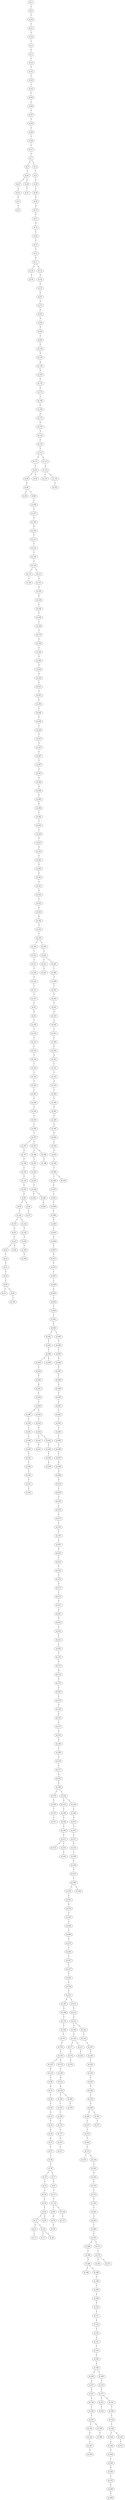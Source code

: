 graph GR{
id_0;
id_1;
id_2;
id_3;
id_4;
id_5;
id_6;
id_7;
id_8;
id_9;
id_10;
id_11;
id_12;
id_13;
id_14;
id_15;
id_16;
id_17;
id_18;
id_19;
id_20;
id_21;
id_22;
id_23;
id_24;
id_25;
id_26;
id_27;
id_28;
id_29;
id_30;
id_31;
id_32;
id_33;
id_34;
id_35;
id_36;
id_37;
id_38;
id_39;
id_40;
id_41;
id_42;
id_43;
id_44;
id_45;
id_46;
id_47;
id_48;
id_49;
id_50;
id_51;
id_52;
id_53;
id_54;
id_55;
id_56;
id_57;
id_58;
id_59;
id_60;
id_61;
id_62;
id_63;
id_64;
id_65;
id_66;
id_67;
id_68;
id_69;
id_70;
id_71;
id_72;
id_73;
id_74;
id_75;
id_76;
id_77;
id_78;
id_79;
id_80;
id_81;
id_82;
id_83;
id_84;
id_85;
id_86;
id_87;
id_88;
id_89;
id_90;
id_91;
id_92;
id_93;
id_94;
id_95;
id_96;
id_97;
id_98;
id_99;
id_100;
id_101;
id_102;
id_103;
id_104;
id_105;
id_106;
id_107;
id_108;
id_109;
id_110;
id_111;
id_112;
id_113;
id_114;
id_115;
id_116;
id_117;
id_118;
id_119;
id_120;
id_121;
id_122;
id_123;
id_124;
id_125;
id_126;
id_127;
id_128;
id_129;
id_130;
id_131;
id_132;
id_133;
id_134;
id_135;
id_136;
id_137;
id_138;
id_139;
id_140;
id_141;
id_142;
id_143;
id_144;
id_145;
id_146;
id_147;
id_148;
id_149;
id_150;
id_151;
id_152;
id_153;
id_154;
id_155;
id_156;
id_157;
id_158;
id_159;
id_160;
id_161;
id_162;
id_163;
id_164;
id_165;
id_166;
id_167;
id_168;
id_169;
id_170;
id_171;
id_172;
id_173;
id_174;
id_175;
id_176;
id_177;
id_178;
id_179;
id_180;
id_181;
id_182;
id_183;
id_184;
id_185;
id_186;
id_187;
id_188;
id_189;
id_190;
id_191;
id_192;
id_193;
id_194;
id_195;
id_196;
id_197;
id_198;
id_199;
id_200;
id_201;
id_202;
id_203;
id_204;
id_205;
id_206;
id_207;
id_208;
id_209;
id_210;
id_211;
id_212;
id_213;
id_214;
id_215;
id_216;
id_217;
id_218;
id_219;
id_220;
id_221;
id_222;
id_223;
id_224;
id_225;
id_226;
id_227;
id_228;
id_229;
id_230;
id_231;
id_232;
id_233;
id_234;
id_235;
id_236;
id_237;
id_238;
id_239;
id_240;
id_241;
id_242;
id_243;
id_244;
id_245;
id_246;
id_247;
id_248;
id_249;
id_250;
id_251;
id_252;
id_253;
id_254;
id_255;
id_256;
id_257;
id_258;
id_259;
id_260;
id_261;
id_262;
id_263;
id_264;
id_265;
id_266;
id_267;
id_268;
id_269;
id_270;
id_271;
id_272;
id_273;
id_274;
id_275;
id_276;
id_277;
id_278;
id_279;
id_280;
id_281;
id_282;
id_283;
id_284;
id_285;
id_286;
id_287;
id_288;
id_289;
id_290;
id_291;
id_292;
id_293;
id_294;
id_295;
id_296;
id_297;
id_298;
id_299;
id_300;
id_301;
id_302;
id_303;
id_304;
id_305;
id_306;
id_307;
id_308;
id_309;
id_310;
id_311;
id_312;
id_313;
id_314;
id_315;
id_316;
id_317;
id_318;
id_319;
id_320;
id_321;
id_322;
id_323;
id_324;
id_325;
id_326;
id_327;
id_328;
id_329;
id_330;
id_331;
id_332;
id_333;
id_334;
id_335;
id_336;
id_337;
id_338;
id_339;
id_340;
id_341;
id_342;
id_343;
id_344;
id_345;
id_346;
id_347;
id_348;
id_349;
id_350;
id_351;
id_352;
id_353;
id_354;
id_355;
id_356;
id_357;
id_358;
id_359;
id_360;
id_361;
id_362;
id_363;
id_364;
id_365;
id_366;
id_367;
id_368;
id_369;
id_370;
id_371;
id_372;
id_373;
id_374;
id_375;
id_376;
id_377;
id_378;
id_379;
id_380;
id_381;
id_382;
id_383;
id_384;
id_385;
id_386;
id_387;
id_388;
id_389;
id_390;
id_391;
id_392;
id_393;
id_394;
id_395;
id_396;
id_397;
id_398;
id_399;
id_400;
id_401;
id_402;
id_403;
id_404;
id_405;
id_406;
id_407;
id_408;
id_409;
id_410;
id_411;
id_412;
id_413;
id_414;
id_415;
id_416;
id_417;
id_418;
id_419;
id_420;
id_421;
id_422;
id_423;
id_424;
id_425;
id_426;
id_427;
id_428;
id_429;
id_430;
id_431;
id_432;
id_433;
id_434;
id_435;
id_436;
id_437;
id_438;
id_439;
id_440;
id_441;
id_442;
id_443;
id_444;
id_445;
id_446;
id_447;
id_448;
id_449;
id_450;
id_451;
id_452;
id_453;
id_454;
id_455;
id_456;
id_457;
id_458;
id_459;
id_460;
id_461;
id_462;
id_463;
id_464;
id_465;
id_466;
id_467;
id_468;
id_469;
id_470;
id_471;
id_472;
id_473;
id_474;
id_475;
id_476;
id_477;
id_478;
id_479;
id_480;
id_481;
id_482;
id_483;
id_484;
id_485;
id_486;
id_487;
id_488;
id_489;
id_490;
id_491;
id_492;
id_493;
id_494;
id_495;
id_496;
id_497;
id_498;
id_499;
id_1--id_0[label=1];
id_0--id_20[label=1];
id_20--id_21[label=1];
id_21--id_22[label=1];
id_22--id_2[label=1];
id_2--id_3[label=1];
id_3--id_23[label=1];
id_23--id_43[label=1];
id_43--id_44[label=1];
id_44--id_45[label=1];
id_45--id_65[label=1];
id_65--id_66[label=1];
id_66--id_67[label=1];
id_67--id_68[label=1];
id_68--id_48[label=1];
id_48--id_28[label=1];
id_28--id_27[label=1];
id_27--id_7[label=1];
id_7--id_6[label=1];
id_6--id_26[label=1];
id_26--id_25[label=1];
id_25--id_24[label=1];
id_24--id_4[label=1];
id_4--id_5[label=1];
id_26--id_46[label=1];
id_46--id_47[label=1];
id_7--id_8[label=1];
id_8--id_9[label=1];
id_9--id_29[label=1];
id_29--id_49[label=1];
id_49--id_50[label=1];
id_50--id_70[label=1];
id_70--id_71[label=1];
id_71--id_72[label=1];
id_72--id_52[label=1];
id_52--id_51[label=1];
id_51--id_31[label=1];
id_31--id_11[label=1];
id_11--id_12[label=1];
id_12--id_32[label=1];
id_32--id_33[label=1];
id_33--id_53[label=1];
id_53--id_73[label=1];
id_73--id_93[label=1];
id_93--id_94[label=1];
id_94--id_95[label=1];
id_95--id_96[label=1];
id_96--id_116[label=1];
id_116--id_136[label=1];
id_136--id_135[label=1];
id_135--id_155[label=1];
id_155--id_175[label=1];
id_175--id_174[label=1];
id_174--id_194[label=1];
id_194--id_193[label=1];
id_193--id_173[label=1];
id_173--id_153[label=1];
id_153--id_133[label=1];
id_133--id_132[label=1];
id_132--id_112[label=1];
id_112--id_111[label=1];
id_111--id_91[label=1];
id_91--id_92[label=1];
id_91--id_90[label=1];
id_90--id_89[label=1];
id_89--id_69[label=1];
id_89--id_88[label=1];
id_88--id_108[label=1];
id_108--id_107[label=1];
id_107--id_106[label=1];
id_106--id_126[label=1];
id_126--id_127[label=1];
id_127--id_128[label=1];
id_128--id_129[label=1];
id_129--id_130[label=1];
id_130--id_131[label=1];
id_131--id_151[label=1];
id_151--id_150[label=1];
id_150--id_149[label=1];
id_149--id_148[label=1];
id_148--id_168[label=1];
id_168--id_169[label=1];
id_169--id_170[label=1];
id_170--id_190[label=1];
id_190--id_189[label=1];
id_189--id_209[label=1];
id_209--id_229[label=1];
id_229--id_230[label=1];
id_230--id_231[label=1];
id_231--id_251[label=1];
id_251--id_250[label=1];
id_250--id_249[label=1];
id_249--id_248[label=1];
id_248--id_228[label=1];
id_228--id_227[label=1];
id_227--id_247[label=1];
id_247--id_267[label=1];
id_267--id_287[label=1];
id_287--id_307[label=1];
id_307--id_306[label=1];
id_306--id_286[label=1];
id_286--id_285[label=1];
id_285--id_284[label=1];
id_284--id_264[label=1];
id_264--id_244[label=1];
id_244--id_224[label=1];
id_224--id_223[label=1];
id_223--id_243[label=1];
id_243--id_263[label=1];
id_263--id_262[label=1];
id_262--id_261[label=1];
id_261--id_241[label=1];
id_241--id_242[label=1];
id_242--id_222[label=1];
id_222--id_202[label=1];
id_202--id_182[label=1];
id_182--id_181[label=1];
id_181--id_180[label=1];
id_180--id_160[label=1];
id_160--id_161[label=1];
id_161--id_141[label=1];
id_141--id_140[label=1];
id_140--id_120[label=1];
id_120--id_121[label=1];
id_121--id_101[label=1];
id_101--id_81[label=1];
id_81--id_82[label=1];
id_82--id_102[label=1];
id_102--id_122[label=1];
id_122--id_123[label=1];
id_123--id_143[label=1];
id_143--id_142[label=1];
id_142--id_162[label=1];
id_162--id_163[label=1];
id_163--id_183[label=1];
id_183--id_203[label=1];
id_203--id_204[label=1];
id_204--id_184[label=1];
id_184--id_185[label=1];
id_185--id_186[label=1];
id_186--id_187[label=1];
id_187--id_207[label=1];
id_207--id_208[label=1];
id_208--id_188[label=1];
id_207--id_206[label=1];
id_206--id_205[label=1];
id_205--id_225[label=1];
id_225--id_245[label=1];
id_245--id_246[label=1];
id_246--id_266[label=1];
id_266--id_265[label=1];
id_246--id_226[label=1];
id_187--id_167[label=1];
id_167--id_147[label=1];
id_147--id_146[label=1];
id_146--id_145[label=1];
id_145--id_125[label=1];
id_125--id_105[label=1];
id_105--id_85[label=1];
id_85--id_86[label=1];
id_86--id_87[label=1];
id_85--id_84[label=1];
id_84--id_104[label=1];
id_104--id_103[label=1];
id_103--id_83[label=1];
id_83--id_63[label=1];
id_63--id_62[label=1];
id_62--id_42[label=1];
id_42--id_41[label=1];
id_41--id_40[label=1];
id_40--id_60[label=1];
id_60--id_80[label=1];
id_80--id_100[label=1];
id_60--id_61[label=1];
id_63--id_64[label=1];
id_104--id_124[label=1];
id_124--id_144[label=1];
id_144--id_164[label=1];
id_164--id_165[label=1];
id_165--id_166[label=1];
id_180--id_200[label=1];
id_200--id_220[label=1];
id_220--id_240[label=1];
id_240--id_260[label=1];
id_260--id_280[label=1];
id_280--id_281[label=1];
id_281--id_282[label=1];
id_282--id_283[label=1];
id_283--id_303[label=1];
id_303--id_302[label=1];
id_302--id_301[label=1];
id_301--id_300[label=1];
id_300--id_320[label=1];
id_320--id_321[label=1];
id_321--id_322[label=1];
id_322--id_323[label=1];
id_323--id_343[label=1];
id_343--id_363[label=1];
id_363--id_364[label=1];
id_364--id_365[label=1];
id_365--id_385[label=1];
id_385--id_384[label=1];
id_384--id_404[label=1];
id_404--id_424[label=1];
id_424--id_425[label=1];
id_425--id_426[label=1];
id_426--id_406[label=1];
id_406--id_405[label=1];
id_406--id_386[label=1];
id_386--id_387[label=1];
id_387--id_367[label=1];
id_367--id_368[label=1];
id_368--id_388[label=1];
id_388--id_389[label=1];
id_389--id_409[label=1];
id_409--id_408[label=1];
id_408--id_407[label=1];
id_407--id_427[label=1];
id_427--id_447[label=1];
id_447--id_467[label=1];
id_467--id_466[label=1];
id_466--id_465[label=1];
id_465--id_464[label=1];
id_464--id_463[label=1];
id_463--id_462[label=1];
id_462--id_482[label=1];
id_482--id_481[label=1];
id_481--id_461[label=1];
id_461--id_460[label=1];
id_460--id_480[label=1];
id_460--id_440[label=1];
id_440--id_420[label=1];
id_420--id_400[label=1];
id_400--id_401[label=1];
id_401--id_402[label=1];
id_402--id_403[label=1];
id_403--id_423[label=1];
id_423--id_422[label=1];
id_422--id_442[label=1];
id_442--id_443[label=1];
id_443--id_444[label=1];
id_444--id_445[label=1];
id_445--id_446[label=1];
id_442--id_441[label=1];
id_441--id_421[label=1];
id_403--id_383[label=1];
id_383--id_382[label=1];
id_382--id_381[label=1];
id_381--id_380[label=1];
id_380--id_360[label=1];
id_360--id_361[label=1];
id_361--id_362[label=1];
id_362--id_342[label=1];
id_342--id_341[label=1];
id_341--id_340[label=1];
id_482--id_483[label=1];
id_483--id_484[label=1];
id_484--id_485[label=1];
id_485--id_486[label=1];
id_486--id_487[label=1];
id_487--id_488[label=1];
id_488--id_489[label=1];
id_489--id_490[label=1];
id_490--id_491[label=1];
id_491--id_492[label=1];
id_492--id_493[label=1];
id_493--id_494[label=1];
id_494--id_495[label=1];
id_495--id_496[label=1];
id_496--id_497[label=1];
id_497--id_498[label=1];
id_498--id_499[label=1];
id_499--id_479[label=1];
id_479--id_459[label=1];
id_459--id_458[label=1];
id_458--id_478[label=1];
id_478--id_477[label=1];
id_477--id_476[label=1];
id_476--id_475[label=1];
id_475--id_455[label=1];
id_455--id_435[label=1];
id_435--id_434[label=1];
id_434--id_454[label=1];
id_454--id_474[label=1];
id_474--id_473[label=1];
id_473--id_472[label=1];
id_472--id_471[label=1];
id_471--id_451[label=1];
id_451--id_452[label=1];
id_452--id_432[label=1];
id_432--id_412[label=1];
id_412--id_392[label=1];
id_392--id_372[label=1];
id_372--id_373[label=1];
id_373--id_374[label=1];
id_374--id_375[label=1];
id_375--id_355[label=1];
id_355--id_335[label=1];
id_335--id_336[label=1];
id_336--id_316[label=1];
id_316--id_317[label=1];
id_317--id_318[label=1];
id_318--id_338[label=1];
id_338--id_358[label=1];
id_358--id_378[label=1];
id_378--id_377[label=1];
id_377--id_397[label=1];
id_397--id_396[label=1];
id_396--id_416[label=1];
id_416--id_436[label=1];
id_436--id_456[label=1];
id_456--id_457[label=1];
id_457--id_437[label=1];
id_437--id_417[label=1];
id_417--id_418[label=1];
id_418--id_438[label=1];
id_438--id_439[label=1];
id_439--id_419[label=1];
id_419--id_399[label=1];
id_399--id_379[label=1];
id_379--id_359[label=1];
id_359--id_339[label=1];
id_339--id_319[label=1];
id_319--id_299[label=1];
id_299--id_298[label=1];
id_298--id_278[label=1];
id_278--id_258[label=1];
id_258--id_257[label=1];
id_257--id_237[label=1];
id_237--id_236[label=1];
id_236--id_216[label=1];
id_216--id_215[label=1];
id_215--id_195[label=1];
id_195--id_196[label=1];
id_196--id_176[label=1];
id_176--id_156[label=1];
id_156--id_157[label=1];
id_157--id_158[label=1];
id_158--id_159[label=1];
id_159--id_179[label=1];
id_179--id_199[label=1];
id_199--id_219[label=1];
id_219--id_239[label=1];
id_239--id_259[label=1];
id_259--id_279[label=1];
id_239--id_238[label=1];
id_238--id_218[label=1];
id_218--id_198[label=1];
id_198--id_178[label=1];
id_178--id_177[label=1];
id_177--id_197[label=1];
id_197--id_217[label=1];
id_159--id_139[label=1];
id_139--id_119[label=1];
id_119--id_99[label=1];
id_99--id_79[label=1];
id_79--id_59[label=1];
id_59--id_39[label=1];
id_39--id_19[label=1];
id_19--id_18[label=1];
id_18--id_38[label=1];
id_38--id_37[label=1];
id_37--id_57[label=1];
id_57--id_56[label=1];
id_56--id_76[label=1];
id_76--id_77[label=1];
id_77--id_97[label=1];
id_97--id_117[label=1];
id_117--id_118[label=1];
id_118--id_98[label=1];
id_98--id_78[label=1];
id_78--id_58[label=1];
id_118--id_138[label=1];
id_138--id_137[label=1];
id_76--id_75[label=1];
id_75--id_74[label=1];
id_74--id_54[label=1];
id_54--id_34[label=1];
id_34--id_35[label=1];
id_35--id_55[label=1];
id_35--id_15[label=1];
id_15--id_14[label=1];
id_14--id_13[label=1];
id_15--id_16[label=1];
id_16--id_36[label=1];
id_16--id_17[label=1];
id_215--id_214[label=1];
id_214--id_213[label=1];
id_213--id_212[label=1];
id_212--id_192[label=1];
id_192--id_191[label=1];
id_191--id_211[label=1];
id_211--id_210[label=1];
id_191--id_171[label=1];
id_171--id_172[label=1];
id_172--id_152[label=1];
id_212--id_232[label=1];
id_232--id_233[label=1];
id_233--id_253[label=1];
id_253--id_254[label=1];
id_254--id_234[label=1];
id_234--id_235[label=1];
id_235--id_255[label=1];
id_255--id_256[label=1];
id_256--id_276[label=1];
id_276--id_296[label=1];
id_296--id_297[label=1];
id_297--id_277[label=1];
id_296--id_295[label=1];
id_295--id_275[label=1];
id_275--id_274[label=1];
id_274--id_294[label=1];
id_294--id_314[label=1];
id_314--id_334[label=1];
id_334--id_354[label=1];
id_354--id_353[label=1];
id_353--id_333[label=1];
id_333--id_313[label=1];
id_313--id_293[label=1];
id_293--id_292[label=1];
id_292--id_291[label=1];
id_291--id_290[label=1];
id_290--id_270[label=1];
id_270--id_271[label=1];
id_271--id_272[label=1];
id_272--id_273[label=1];
id_272--id_252[label=1];
id_270--id_269[label=1];
id_269--id_289[label=1];
id_289--id_288[label=1];
id_288--id_268[label=1];
id_288--id_308[label=1];
id_308--id_328[label=1];
id_328--id_329[label=1];
id_329--id_309[label=1];
id_309--id_310[label=1];
id_310--id_311[label=1];
id_311--id_312[label=1];
id_312--id_332[label=1];
id_332--id_331[label=1];
id_331--id_330[label=1];
id_330--id_350[label=1];
id_350--id_349[label=1];
id_349--id_348[label=1];
id_348--id_347[label=1];
id_347--id_327[label=1];
id_327--id_326[label=1];
id_326--id_325[label=1];
id_325--id_345[label=1];
id_345--id_346[label=1];
id_346--id_366[label=1];
id_345--id_344[label=1];
id_344--id_324[label=1];
id_324--id_304[label=1];
id_304--id_305[label=1];
id_349--id_369[label=1];
id_369--id_370[label=1];
id_370--id_371[label=1];
id_371--id_391[label=1];
id_391--id_390[label=1];
id_390--id_410[label=1];
id_410--id_430[label=1];
id_430--id_429[label=1];
id_429--id_428[label=1];
id_428--id_448[label=1];
id_448--id_449[label=1];
id_449--id_450[label=1];
id_450--id_470[label=1];
id_470--id_469[label=1];
id_469--id_468[label=1];
id_430--id_431[label=1];
id_431--id_411[label=1];
id_371--id_351[label=1];
id_351--id_352[label=1];
id_314--id_315[label=1];
id_399--id_398[label=1];
id_416--id_415[label=1];
id_415--id_395[label=1];
id_395--id_394[label=1];
id_394--id_393[label=1];
id_393--id_413[label=1];
id_413--id_414[label=1];
id_413--id_433[label=1];
id_433--id_453[label=1];
id_396--id_376[label=1];
id_376--id_356[label=1];
id_356--id_357[label=1];
id_357--id_337[label=1];
id_220--id_221[label=1];
id_221--id_201[label=1];
id_130--id_110[label=1];
id_110--id_109[label=1];
id_112--id_113[label=1];
id_113--id_114[label=1];
id_114--id_134[label=1];
id_134--id_154[label=1];
id_114--id_115[label=1];
id_11--id_10[label=1];
id_10--id_30[label=1];
}